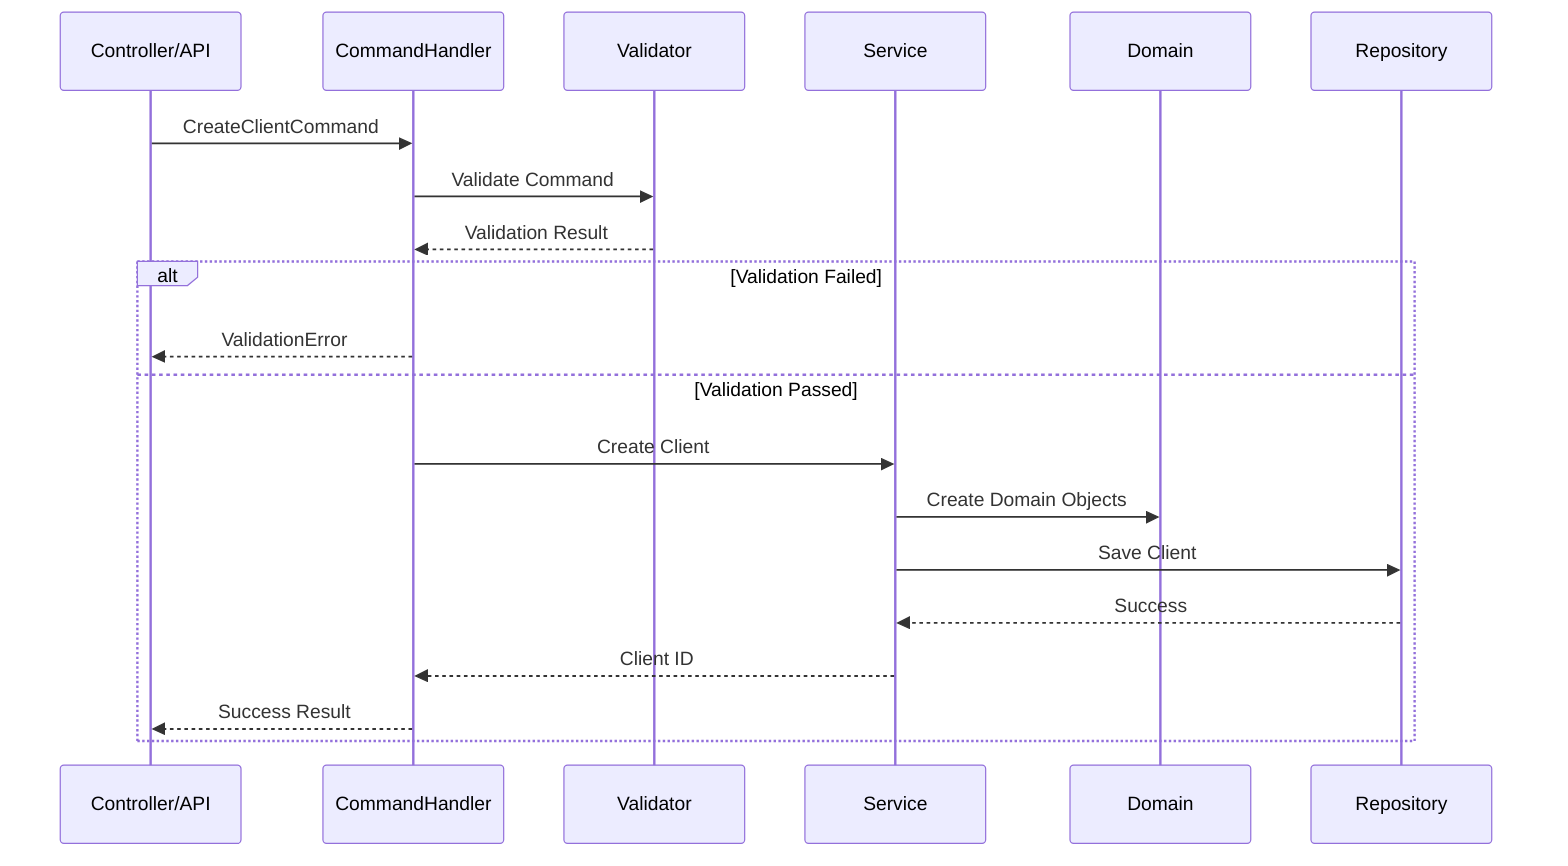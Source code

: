 sequenceDiagram
    participant C as Controller/API
    participant H as CommandHandler
    participant V as Validator
    participant S as Service
    participant D as Domain
    participant R as Repository

    C->>H: CreateClientCommand
    H->>V: Validate Command
    V-->>H: Validation Result
    
    alt Validation Failed
        H-->>C: ValidationError
    else Validation Passed
        H->>S: Create Client
        S->>D: Create Domain Objects
        S->>R: Save Client
        R-->>S: Success
        S-->>H: Client ID
        H-->>C: Success Result
    end